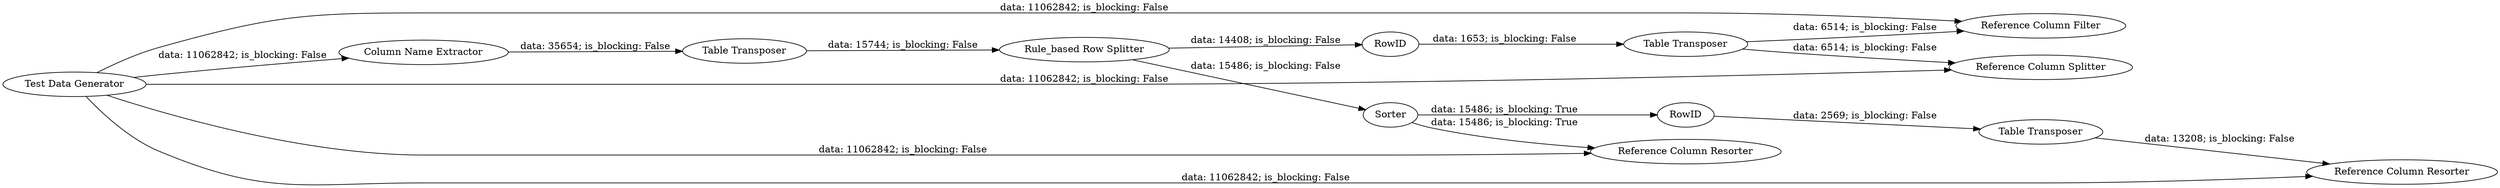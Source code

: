 digraph {
	"7115470879843633259_9" [label="Reference Column Filter"]
	"7115470879843633259_2" [label="Column Name Extractor"]
	"7115470879843633259_17" [label="Reference Column Resorter"]
	"7115470879843633259_8" [label="Table Transposer"]
	"7115470879843633259_7" [label="Reference Column Splitter"]
	"7115470879843633259_3" [label="Table Transposer"]
	"7115470879843633259_4" [label=RowID]
	"7115470879843633259_10" [label="Reference Column Resorter"]
	"7115470879843633259_12" [label="Table Transposer"]
	"7115470879843633259_13" [label=Sorter]
	"7115470879843633259_14" [label=RowID]
	"7115470879843633259_11" [label="Rule_based Row Splitter"]
	"7115470879843633259_1" [label="Test Data Generator"]
	"7115470879843633259_4" -> "7115470879843633259_12" [label="data: 2569; is_blocking: False"]
	"7115470879843633259_11" -> "7115470879843633259_14" [label="data: 14408; is_blocking: False"]
	"7115470879843633259_1" -> "7115470879843633259_7" [label="data: 11062842; is_blocking: False"]
	"7115470879843633259_1" -> "7115470879843633259_17" [label="data: 11062842; is_blocking: False"]
	"7115470879843633259_3" -> "7115470879843633259_11" [label="data: 15744; is_blocking: False"]
	"7115470879843633259_13" -> "7115470879843633259_4" [label="data: 15486; is_blocking: True"]
	"7115470879843633259_13" -> "7115470879843633259_17" [label="data: 15486; is_blocking: True"]
	"7115470879843633259_1" -> "7115470879843633259_2" [label="data: 11062842; is_blocking: False"]
	"7115470879843633259_14" -> "7115470879843633259_8" [label="data: 1653; is_blocking: False"]
	"7115470879843633259_2" -> "7115470879843633259_3" [label="data: 35654; is_blocking: False"]
	"7115470879843633259_11" -> "7115470879843633259_13" [label="data: 15486; is_blocking: False"]
	"7115470879843633259_1" -> "7115470879843633259_9" [label="data: 11062842; is_blocking: False"]
	"7115470879843633259_8" -> "7115470879843633259_7" [label="data: 6514; is_blocking: False"]
	"7115470879843633259_8" -> "7115470879843633259_9" [label="data: 6514; is_blocking: False"]
	"7115470879843633259_1" -> "7115470879843633259_10" [label="data: 11062842; is_blocking: False"]
	"7115470879843633259_12" -> "7115470879843633259_10" [label="data: 13208; is_blocking: False"]
	rankdir=LR
}
